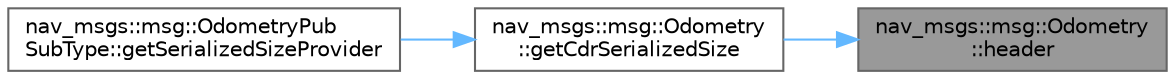 digraph "nav_msgs::msg::Odometry::header"
{
 // INTERACTIVE_SVG=YES
 // LATEX_PDF_SIZE
  bgcolor="transparent";
  edge [fontname=Helvetica,fontsize=10,labelfontname=Helvetica,labelfontsize=10];
  node [fontname=Helvetica,fontsize=10,shape=box,height=0.2,width=0.4];
  rankdir="RL";
  Node1 [id="Node000001",label="nav_msgs::msg::Odometry\l::header",height=0.2,width=0.4,color="gray40", fillcolor="grey60", style="filled", fontcolor="black",tooltip="This function copies the value in member header"];
  Node1 -> Node2 [id="edge1_Node000001_Node000002",dir="back",color="steelblue1",style="solid",tooltip=" "];
  Node2 [id="Node000002",label="nav_msgs::msg::Odometry\l::getCdrSerializedSize",height=0.2,width=0.4,color="grey40", fillcolor="white", style="filled",URL="$d3/d69/classnav__msgs_1_1msg_1_1Odometry.html#abeb384ad22595b0a91148a24a52bdc6e",tooltip="This function returns the serialized size of a data depending on the buffer alignment."];
  Node2 -> Node3 [id="edge2_Node000002_Node000003",dir="back",color="steelblue1",style="solid",tooltip=" "];
  Node3 [id="Node000003",label="nav_msgs::msg::OdometryPub\lSubType::getSerializedSizeProvider",height=0.2,width=0.4,color="grey40", fillcolor="white", style="filled",URL="$dc/dc5/classnav__msgs_1_1msg_1_1OdometryPubSubType.html#a0b4cb75674ddd79517eaa3f9c8afa802",tooltip=" "];
}

